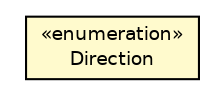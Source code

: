 #!/usr/local/bin/dot
#
# Class diagram 
# Generated by UMLGraph version 5.4 (http://www.umlgraph.org/)
#

digraph G {
	edge [fontname="Helvetica",fontsize=10,labelfontname="Helvetica",labelfontsize=10];
	node [fontname="Helvetica",fontsize=10,shape=plaintext];
	nodesep=0.25;
	ranksep=0.5;
	// jsl.modeling.elements.spatial.GreatCircleBasedSpatialModel.Direction
	c96537 [label=<<table title="jsl.modeling.elements.spatial.GreatCircleBasedSpatialModel.Direction" border="0" cellborder="1" cellspacing="0" cellpadding="2" port="p" bgcolor="lemonChiffon" href="./GreatCircleBasedSpatialModel.Direction.html">
		<tr><td><table border="0" cellspacing="0" cellpadding="1">
<tr><td align="center" balign="center"> &#171;enumeration&#187; </td></tr>
<tr><td align="center" balign="center"> Direction </td></tr>
		</table></td></tr>
		</table>>, URL="./GreatCircleBasedSpatialModel.Direction.html", fontname="Helvetica", fontcolor="black", fontsize=9.0];
}

